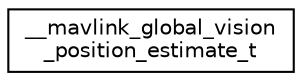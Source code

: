 digraph "Graphical Class Hierarchy"
{
 // INTERACTIVE_SVG=YES
  edge [fontname="Helvetica",fontsize="10",labelfontname="Helvetica",labelfontsize="10"];
  node [fontname="Helvetica",fontsize="10",shape=record];
  rankdir="LR";
  Node1 [label="__mavlink_global_vision\l_position_estimate_t",height=0.2,width=0.4,color="black", fillcolor="white", style="filled",URL="$struct____mavlink__global__vision__position__estimate__t.html"];
}
